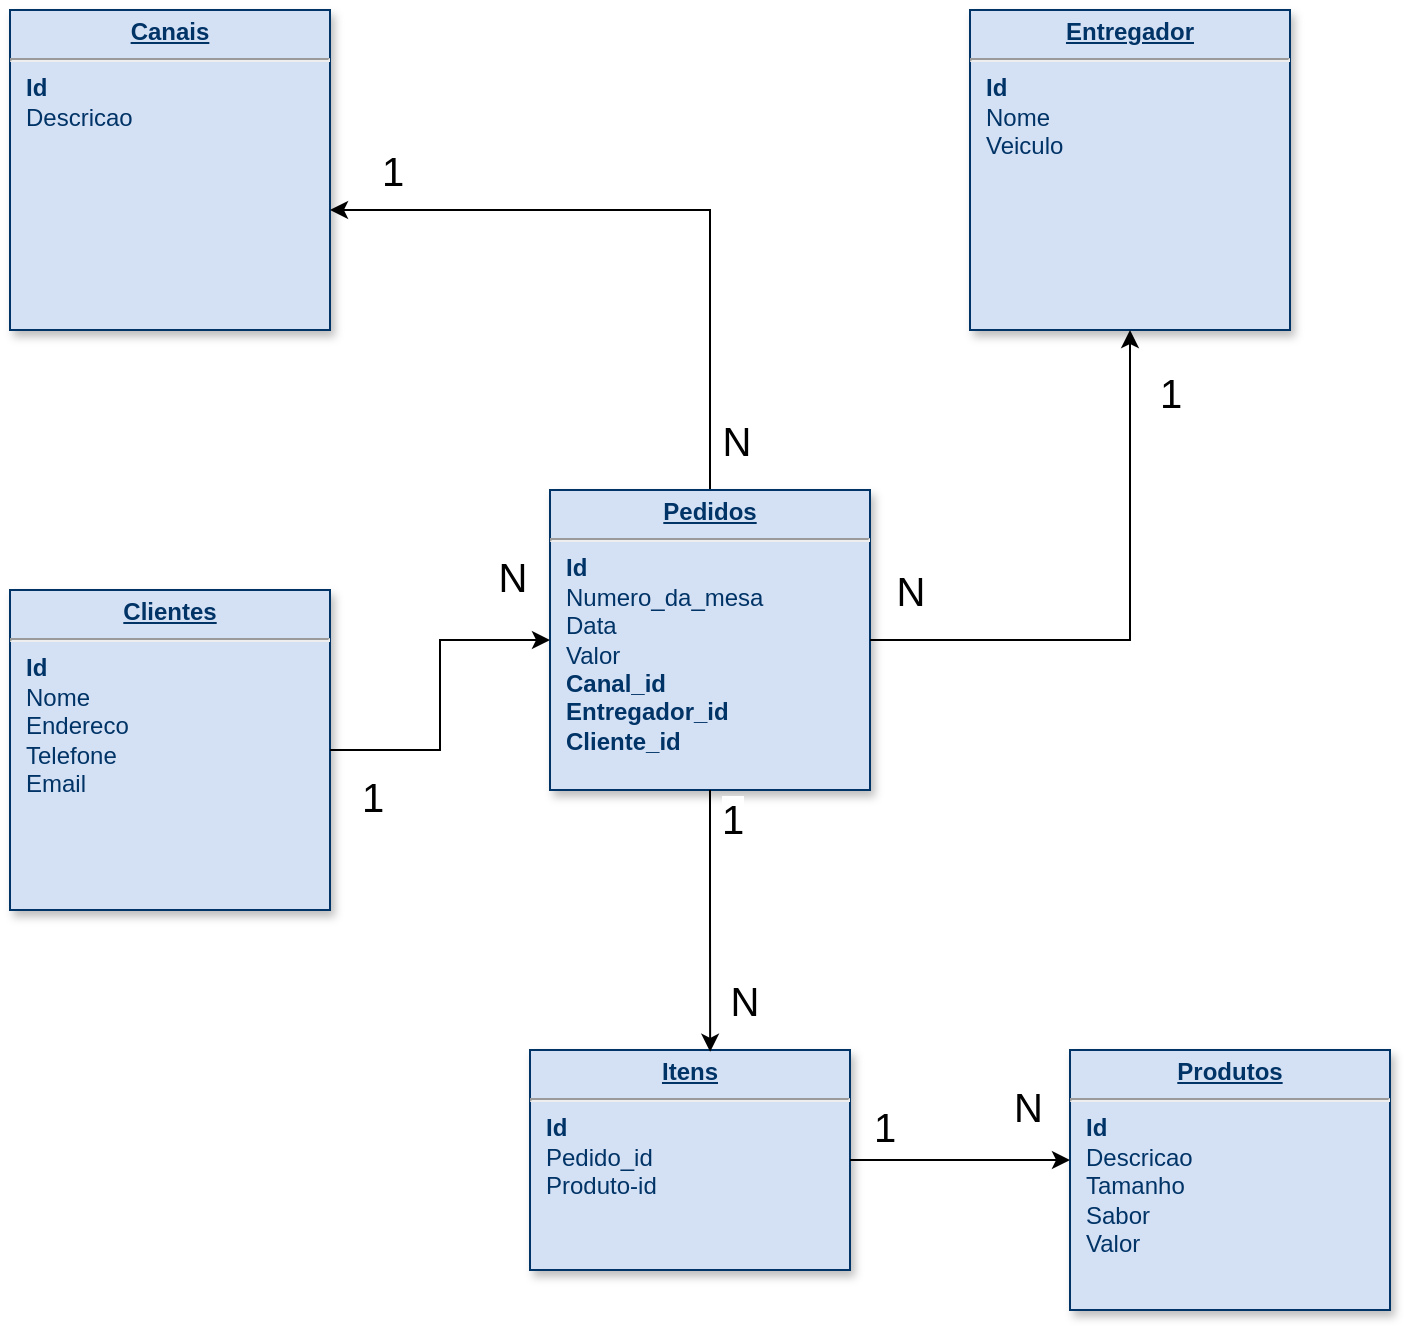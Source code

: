 <mxfile version="25.0.3">
  <diagram name="Page-1" id="efa7a0a1-bf9b-a30e-e6df-94a7791c09e9">
    <mxGraphModel dx="1434" dy="820" grid="1" gridSize="10" guides="1" tooltips="1" connect="1" arrows="1" fold="1" page="1" pageScale="1" pageWidth="826" pageHeight="1169" background="none" math="0" shadow="0">
      <root>
        <mxCell id="0" />
        <mxCell id="1" parent="0" />
        <mxCell id="21" value="&lt;p style=&quot;margin: 0px; margin-top: 4px; text-align: center; text-decoration: underline;&quot;&gt;&lt;strong&gt;Clientes&lt;/strong&gt;&lt;/p&gt;&lt;hr&gt;&lt;p style=&quot;margin: 0px; margin-left: 8px;&quot;&gt;&lt;b&gt;Id&lt;/b&gt;&lt;/p&gt;&lt;p style=&quot;margin: 0px; margin-left: 8px;&quot;&gt;Nome&lt;/p&gt;&lt;p style=&quot;margin: 0px; margin-left: 8px;&quot;&gt;Endereco&lt;/p&gt;&lt;p style=&quot;margin: 0px; margin-left: 8px;&quot;&gt;Telefone&lt;/p&gt;&lt;p style=&quot;margin: 0px; margin-left: 8px;&quot;&gt;Email&lt;/p&gt;&lt;p style=&quot;margin: 0px; margin-left: 8px;&quot;&gt;&lt;br&gt;&lt;/p&gt;&lt;p style=&quot;margin: 0px; margin-left: 8px;&quot;&gt;&lt;br&gt;&lt;/p&gt;&lt;p style=&quot;margin: 0px; margin-left: 8px;&quot;&gt;&lt;br&gt;&lt;/p&gt;&lt;p style=&quot;margin: 0px; margin-left: 8px;&quot;&gt;&lt;br&gt;&lt;/p&gt;&lt;p style=&quot;margin: 0px; margin-left: 8px;&quot;&gt;&lt;br&gt;&lt;/p&gt;" style="verticalAlign=top;align=left;overflow=fill;fontSize=12;fontFamily=Helvetica;html=1;strokeColor=#003366;shadow=1;fillColor=#D4E1F5;fontColor=#003366" parent="1" vertex="1">
          <mxGeometry x="50" y="330.0" width="160" height="160" as="geometry" />
        </mxCell>
        <mxCell id="25" value="&lt;p style=&quot;margin: 0px; margin-top: 4px; text-align: center; text-decoration: underline;&quot;&gt;&lt;strong&gt;Canais&lt;/strong&gt;&lt;/p&gt;&lt;hr&gt;&lt;p style=&quot;margin: 0px; margin-left: 8px;&quot;&gt;&lt;b&gt;Id&lt;/b&gt;&lt;/p&gt;&lt;p style=&quot;margin: 0px; margin-left: 8px;&quot;&gt;Descricao&lt;/p&gt;&lt;p style=&quot;margin: 0px; margin-left: 8px;&quot;&gt;&lt;br&gt;&lt;/p&gt;&lt;p style=&quot;margin: 0px; margin-left: 8px;&quot;&gt;&lt;br&gt;&lt;/p&gt;&lt;p style=&quot;margin: 0px; margin-left: 8px;&quot;&gt;&lt;br&gt;&lt;/p&gt;&lt;p style=&quot;margin: 0px; margin-left: 8px;&quot;&gt;&lt;br&gt;&lt;/p&gt;&lt;p style=&quot;margin: 0px; margin-left: 8px;&quot;&gt;&lt;br&gt;&lt;/p&gt;" style="verticalAlign=top;align=left;overflow=fill;fontSize=12;fontFamily=Helvetica;html=1;strokeColor=#003366;shadow=1;fillColor=#D4E1F5;fontColor=#003366" parent="1" vertex="1">
          <mxGeometry x="50.0" y="40.0" width="160" height="160" as="geometry" />
        </mxCell>
        <mxCell id="sGm4c5-yw479URd-l6Ve-127" style="edgeStyle=orthogonalEdgeStyle;rounded=0;orthogonalLoop=1;jettySize=auto;html=1;" edge="1" parent="1" source="sGm4c5-yw479URd-l6Ve-114" target="25">
          <mxGeometry relative="1" as="geometry">
            <Array as="points">
              <mxPoint x="400" y="140" />
            </Array>
          </mxGeometry>
        </mxCell>
        <mxCell id="sGm4c5-yw479URd-l6Ve-133" value="&lt;font style=&quot;font-size: 20px;&quot;&gt;N&lt;/font&gt;" style="edgeLabel;html=1;align=center;verticalAlign=middle;resizable=0;points=[];" vertex="1" connectable="0" parent="sGm4c5-yw479URd-l6Ve-127">
          <mxGeometry x="-0.786" y="-3" relative="1" as="geometry">
            <mxPoint x="10" y="10" as="offset" />
          </mxGeometry>
        </mxCell>
        <mxCell id="sGm4c5-yw479URd-l6Ve-134" value="&lt;font style=&quot;font-size: 20px;&quot;&gt;1&lt;/font&gt;" style="edgeLabel;html=1;align=center;verticalAlign=middle;resizable=0;points=[];" vertex="1" connectable="0" parent="sGm4c5-yw479URd-l6Ve-127">
          <mxGeometry x="0.846" y="2" relative="1" as="geometry">
            <mxPoint x="5" y="-22" as="offset" />
          </mxGeometry>
        </mxCell>
        <mxCell id="sGm4c5-yw479URd-l6Ve-114" value="&lt;p style=&quot;margin: 0px; margin-top: 4px; text-align: center; text-decoration: underline;&quot;&gt;&lt;strong&gt;Pedidos&lt;/strong&gt;&lt;/p&gt;&lt;hr&gt;&lt;p style=&quot;margin: 0px; margin-left: 8px;&quot;&gt;&lt;b&gt;Id&lt;/b&gt;&lt;/p&gt;&lt;p style=&quot;margin: 0px; margin-left: 8px;&quot;&gt;Numero_da_mesa&lt;/p&gt;&lt;p style=&quot;margin: 0px; margin-left: 8px;&quot;&gt;Data&lt;/p&gt;&lt;p style=&quot;margin: 0px; margin-left: 8px;&quot;&gt;Valor&lt;/p&gt;&lt;p style=&quot;margin: 0px; margin-left: 8px;&quot;&gt;&lt;b&gt;Canal_id&lt;/b&gt;&lt;/p&gt;&lt;p style=&quot;margin: 0px; margin-left: 8px;&quot;&gt;&lt;b&gt;Entregador_id&lt;br&gt;C&lt;span style=&quot;background-color: initial;&quot;&gt;liente_id&lt;/span&gt;&lt;/b&gt;&lt;/p&gt;&lt;p style=&quot;margin: 0px; margin-left: 8px;&quot;&gt;&lt;br&gt;&lt;/p&gt;&lt;p style=&quot;margin: 0px; margin-left: 8px;&quot;&gt;&lt;br&gt;&lt;/p&gt;&lt;p style=&quot;margin: 0px; margin-left: 8px;&quot;&gt;&lt;br&gt;&lt;/p&gt;" style="verticalAlign=top;align=left;overflow=fill;fontSize=12;fontFamily=Helvetica;html=1;strokeColor=#003366;shadow=1;fillColor=#D4E1F5;fontColor=#003366" vertex="1" parent="1">
          <mxGeometry x="320" y="280" width="160" height="150" as="geometry" />
        </mxCell>
        <mxCell id="sGm4c5-yw479URd-l6Ve-115" value="&lt;p style=&quot;margin: 0px; margin-top: 4px; text-align: center; text-decoration: underline;&quot;&gt;&lt;strong&gt;Entregador&lt;/strong&gt;&lt;/p&gt;&lt;hr&gt;&lt;p style=&quot;margin: 0px; margin-left: 8px;&quot;&gt;&lt;b&gt;Id&lt;/b&gt;&lt;/p&gt;&lt;p style=&quot;margin: 0px; margin-left: 8px;&quot;&gt;Nome&lt;/p&gt;&lt;p style=&quot;margin: 0px; margin-left: 8px;&quot;&gt;Veiculo&lt;/p&gt;&lt;p style=&quot;margin: 0px; margin-left: 8px;&quot;&gt;&lt;br&gt;&lt;/p&gt;&lt;p style=&quot;margin: 0px; margin-left: 8px;&quot;&gt;&lt;br&gt;&lt;/p&gt;&lt;p style=&quot;margin: 0px; margin-left: 8px;&quot;&gt;&lt;br&gt;&lt;/p&gt;" style="verticalAlign=top;align=left;overflow=fill;fontSize=12;fontFamily=Helvetica;html=1;strokeColor=#003366;shadow=1;fillColor=#D4E1F5;fontColor=#003366" vertex="1" parent="1">
          <mxGeometry x="530" y="40.0" width="160" height="160" as="geometry" />
        </mxCell>
        <mxCell id="sGm4c5-yw479URd-l6Ve-125" style="edgeStyle=orthogonalEdgeStyle;rounded=0;orthogonalLoop=1;jettySize=auto;html=1;" edge="1" parent="1" source="sGm4c5-yw479URd-l6Ve-114" target="sGm4c5-yw479URd-l6Ve-115">
          <mxGeometry relative="1" as="geometry" />
        </mxCell>
        <mxCell id="sGm4c5-yw479URd-l6Ve-131" value="&lt;font style=&quot;font-size: 20px;&quot;&gt;1&lt;/font&gt;" style="edgeLabel;html=1;align=center;verticalAlign=middle;resizable=0;points=[];" vertex="1" connectable="0" parent="sGm4c5-yw479URd-l6Ve-125">
          <mxGeometry x="0.912" y="1" relative="1" as="geometry">
            <mxPoint x="21" y="18" as="offset" />
          </mxGeometry>
        </mxCell>
        <mxCell id="sGm4c5-yw479URd-l6Ve-132" value="&lt;font style=&quot;font-size: 20px;&quot;&gt;N&lt;/font&gt;" style="edgeLabel;html=1;align=center;verticalAlign=middle;resizable=0;points=[];" vertex="1" connectable="0" parent="sGm4c5-yw479URd-l6Ve-125">
          <mxGeometry x="-0.894" y="-5" relative="1" as="geometry">
            <mxPoint x="5" y="-30" as="offset" />
          </mxGeometry>
        </mxCell>
        <mxCell id="sGm4c5-yw479URd-l6Ve-128" style="edgeStyle=orthogonalEdgeStyle;rounded=0;orthogonalLoop=1;jettySize=auto;html=1;" edge="1" parent="1" source="21" target="sGm4c5-yw479URd-l6Ve-114">
          <mxGeometry relative="1" as="geometry">
            <mxPoint x="330" y="540" as="targetPoint" />
          </mxGeometry>
        </mxCell>
        <mxCell id="sGm4c5-yw479URd-l6Ve-129" value="&lt;font style=&quot;font-size: 20px;&quot;&gt;N&lt;/font&gt;&lt;div&gt;&lt;br&gt;&lt;/div&gt;" style="edgeLabel;html=1;align=center;verticalAlign=middle;resizable=0;points=[];" vertex="1" connectable="0" parent="sGm4c5-yw479URd-l6Ve-128">
          <mxGeometry x="0.773" y="-2" relative="1" as="geometry">
            <mxPoint x="-1" y="-27" as="offset" />
          </mxGeometry>
        </mxCell>
        <mxCell id="sGm4c5-yw479URd-l6Ve-130" value="&lt;font style=&quot;font-size: 20px;&quot;&gt;1&lt;/font&gt;&lt;div&gt;&lt;br&gt;&lt;/div&gt;" style="edgeLabel;html=1;align=center;verticalAlign=middle;resizable=0;points=[];" vertex="1" connectable="0" parent="sGm4c5-yw479URd-l6Ve-128">
          <mxGeometry x="-0.827" relative="1" as="geometry">
            <mxPoint x="6" y="30" as="offset" />
          </mxGeometry>
        </mxCell>
        <mxCell id="sGm4c5-yw479URd-l6Ve-135" value="&lt;p style=&quot;margin: 0px; margin-top: 4px; text-align: center; text-decoration: underline;&quot;&gt;&lt;b&gt;Produtos&lt;/b&gt;&lt;/p&gt;&lt;hr&gt;&lt;p style=&quot;margin: 0px; margin-left: 8px;&quot;&gt;&lt;b&gt;Id&lt;/b&gt;&lt;/p&gt;&lt;p style=&quot;margin: 0px; margin-left: 8px;&quot;&gt;Descricao&lt;/p&gt;&lt;p style=&quot;margin: 0px; margin-left: 8px;&quot;&gt;Tamanho&lt;/p&gt;&lt;p style=&quot;margin: 0px; margin-left: 8px;&quot;&gt;Sabor&lt;/p&gt;&lt;p style=&quot;margin: 0px; margin-left: 8px;&quot;&gt;Valor&lt;/p&gt;&lt;p style=&quot;margin: 0px; margin-left: 8px;&quot;&gt;&lt;br&gt;&lt;/p&gt;&lt;p style=&quot;margin: 0px; margin-left: 8px;&quot;&gt;&lt;b&gt;&lt;br&gt;&lt;br&gt;&lt;/b&gt;&lt;/p&gt;&lt;p style=&quot;margin: 0px; margin-left: 8px;&quot;&gt;&lt;br&gt;&lt;/p&gt;&lt;p style=&quot;margin: 0px; margin-left: 8px;&quot;&gt;&lt;br&gt;&lt;/p&gt;&lt;p style=&quot;margin: 0px; margin-left: 8px;&quot;&gt;&lt;br&gt;&lt;/p&gt;" style="verticalAlign=top;align=left;overflow=fill;fontSize=12;fontFamily=Helvetica;html=1;strokeColor=#003366;shadow=1;fillColor=#D4E1F5;fontColor=#003366" vertex="1" parent="1">
          <mxGeometry x="580" y="560" width="160" height="130" as="geometry" />
        </mxCell>
        <mxCell id="sGm4c5-yw479URd-l6Ve-139" value="&lt;p style=&quot;margin: 0px; margin-top: 4px; text-align: center; text-decoration: underline;&quot;&gt;&lt;b&gt;Itens&lt;/b&gt;&lt;/p&gt;&lt;hr&gt;&lt;p style=&quot;margin: 0px; margin-left: 8px;&quot;&gt;&lt;b&gt;Id&lt;/b&gt;&lt;/p&gt;&lt;p style=&quot;margin: 0px; margin-left: 8px;&quot;&gt;Pedido_id&lt;/p&gt;&lt;p style=&quot;margin: 0px; margin-left: 8px;&quot;&gt;Produto-id&lt;/p&gt;&lt;p style=&quot;margin: 0px; margin-left: 8px;&quot;&gt;&lt;br&gt;&lt;/p&gt;&lt;p style=&quot;margin: 0px; margin-left: 8px;&quot;&gt;&lt;b&gt;&lt;br&gt;&lt;br&gt;&lt;/b&gt;&lt;/p&gt;&lt;p style=&quot;margin: 0px; margin-left: 8px;&quot;&gt;&lt;br&gt;&lt;/p&gt;&lt;p style=&quot;margin: 0px; margin-left: 8px;&quot;&gt;&lt;br&gt;&lt;/p&gt;&lt;p style=&quot;margin: 0px; margin-left: 8px;&quot;&gt;&lt;br&gt;&lt;/p&gt;" style="verticalAlign=top;align=left;overflow=fill;fontSize=12;fontFamily=Helvetica;html=1;strokeColor=#003366;shadow=1;fillColor=#D4E1F5;fontColor=#003366" vertex="1" parent="1">
          <mxGeometry x="310" y="560" width="160" height="110" as="geometry" />
        </mxCell>
        <mxCell id="sGm4c5-yw479URd-l6Ve-142" style="edgeStyle=orthogonalEdgeStyle;rounded=0;orthogonalLoop=1;jettySize=auto;html=1;entryX=0.563;entryY=0.008;entryDx=0;entryDy=0;entryPerimeter=0;" edge="1" parent="1" source="sGm4c5-yw479URd-l6Ve-114" target="sGm4c5-yw479URd-l6Ve-139">
          <mxGeometry relative="1" as="geometry" />
        </mxCell>
        <mxCell id="sGm4c5-yw479URd-l6Ve-143" style="edgeStyle=orthogonalEdgeStyle;rounded=0;orthogonalLoop=1;jettySize=auto;html=1;" edge="1" parent="1" source="sGm4c5-yw479URd-l6Ve-139" target="sGm4c5-yw479URd-l6Ve-135">
          <mxGeometry relative="1" as="geometry">
            <Array as="points">
              <mxPoint x="560" y="615" />
              <mxPoint x="560" y="615" />
            </Array>
          </mxGeometry>
        </mxCell>
        <mxCell id="sGm4c5-yw479URd-l6Ve-144" value="&lt;font style=&quot;font-size: 20px;&quot;&gt;1&lt;/font&gt;&lt;div&gt;&lt;br&gt;&lt;/div&gt;" style="edgeLabel;html=1;align=center;verticalAlign=middle;resizable=0;points=[];" vertex="1" connectable="0" parent="1">
          <mxGeometry x="240.118" y="450.059" as="geometry">
            <mxPoint x="171" y="1" as="offset" />
          </mxGeometry>
        </mxCell>
        <mxCell id="sGm4c5-yw479URd-l6Ve-145" value="&lt;font style=&quot;font-size: 20px;&quot;&gt;N&lt;/font&gt;" style="edgeLabel;html=1;align=center;verticalAlign=middle;resizable=0;points=[];" vertex="1" connectable="0" parent="1">
          <mxGeometry x="510.294" y="340" as="geometry">
            <mxPoint x="-94" y="195" as="offset" />
          </mxGeometry>
        </mxCell>
        <mxCell id="sGm4c5-yw479URd-l6Ve-146" value="&lt;font style=&quot;forced-color-adjust: none; font-size: 20px;&quot;&gt;1&lt;/font&gt;&lt;div style=&quot;forced-color-adjust: none;&quot;&gt;&lt;br style=&quot;forced-color-adjust: none; color: rgb(0, 0, 0); font-family: Helvetica; font-size: 11px; font-style: normal; font-variant-ligatures: normal; font-variant-caps: normal; font-weight: 400; letter-spacing: normal; orphans: 2; text-align: center; text-indent: 0px; text-transform: none; widows: 2; word-spacing: 0px; -webkit-text-stroke-width: 0px; white-space: nowrap; background-color: rgb(255, 255, 255); text-decoration-thickness: initial; text-decoration-style: initial; text-decoration-color: initial;&quot;&gt;&lt;/div&gt;" style="text;whiteSpace=wrap;html=1;" vertex="1" parent="1">
          <mxGeometry x="480" y="580" width="40" height="60" as="geometry" />
        </mxCell>
        <mxCell id="sGm4c5-yw479URd-l6Ve-147" value="&lt;span style=&quot;color: rgb(0, 0, 0); font-family: Helvetica; font-size: 20px; font-style: normal; font-variant-ligatures: normal; font-variant-caps: normal; font-weight: 400; letter-spacing: normal; orphans: 2; text-align: center; text-indent: 0px; text-transform: none; widows: 2; word-spacing: 0px; -webkit-text-stroke-width: 0px; white-space: nowrap; background-color: rgb(255, 255, 255); text-decoration-thickness: initial; text-decoration-style: initial; text-decoration-color: initial; display: inline !important; float: none;&quot;&gt;N&lt;/span&gt;" style="text;whiteSpace=wrap;html=1;" vertex="1" parent="1">
          <mxGeometry x="550" y="570" width="50" height="50" as="geometry" />
        </mxCell>
      </root>
    </mxGraphModel>
  </diagram>
</mxfile>
